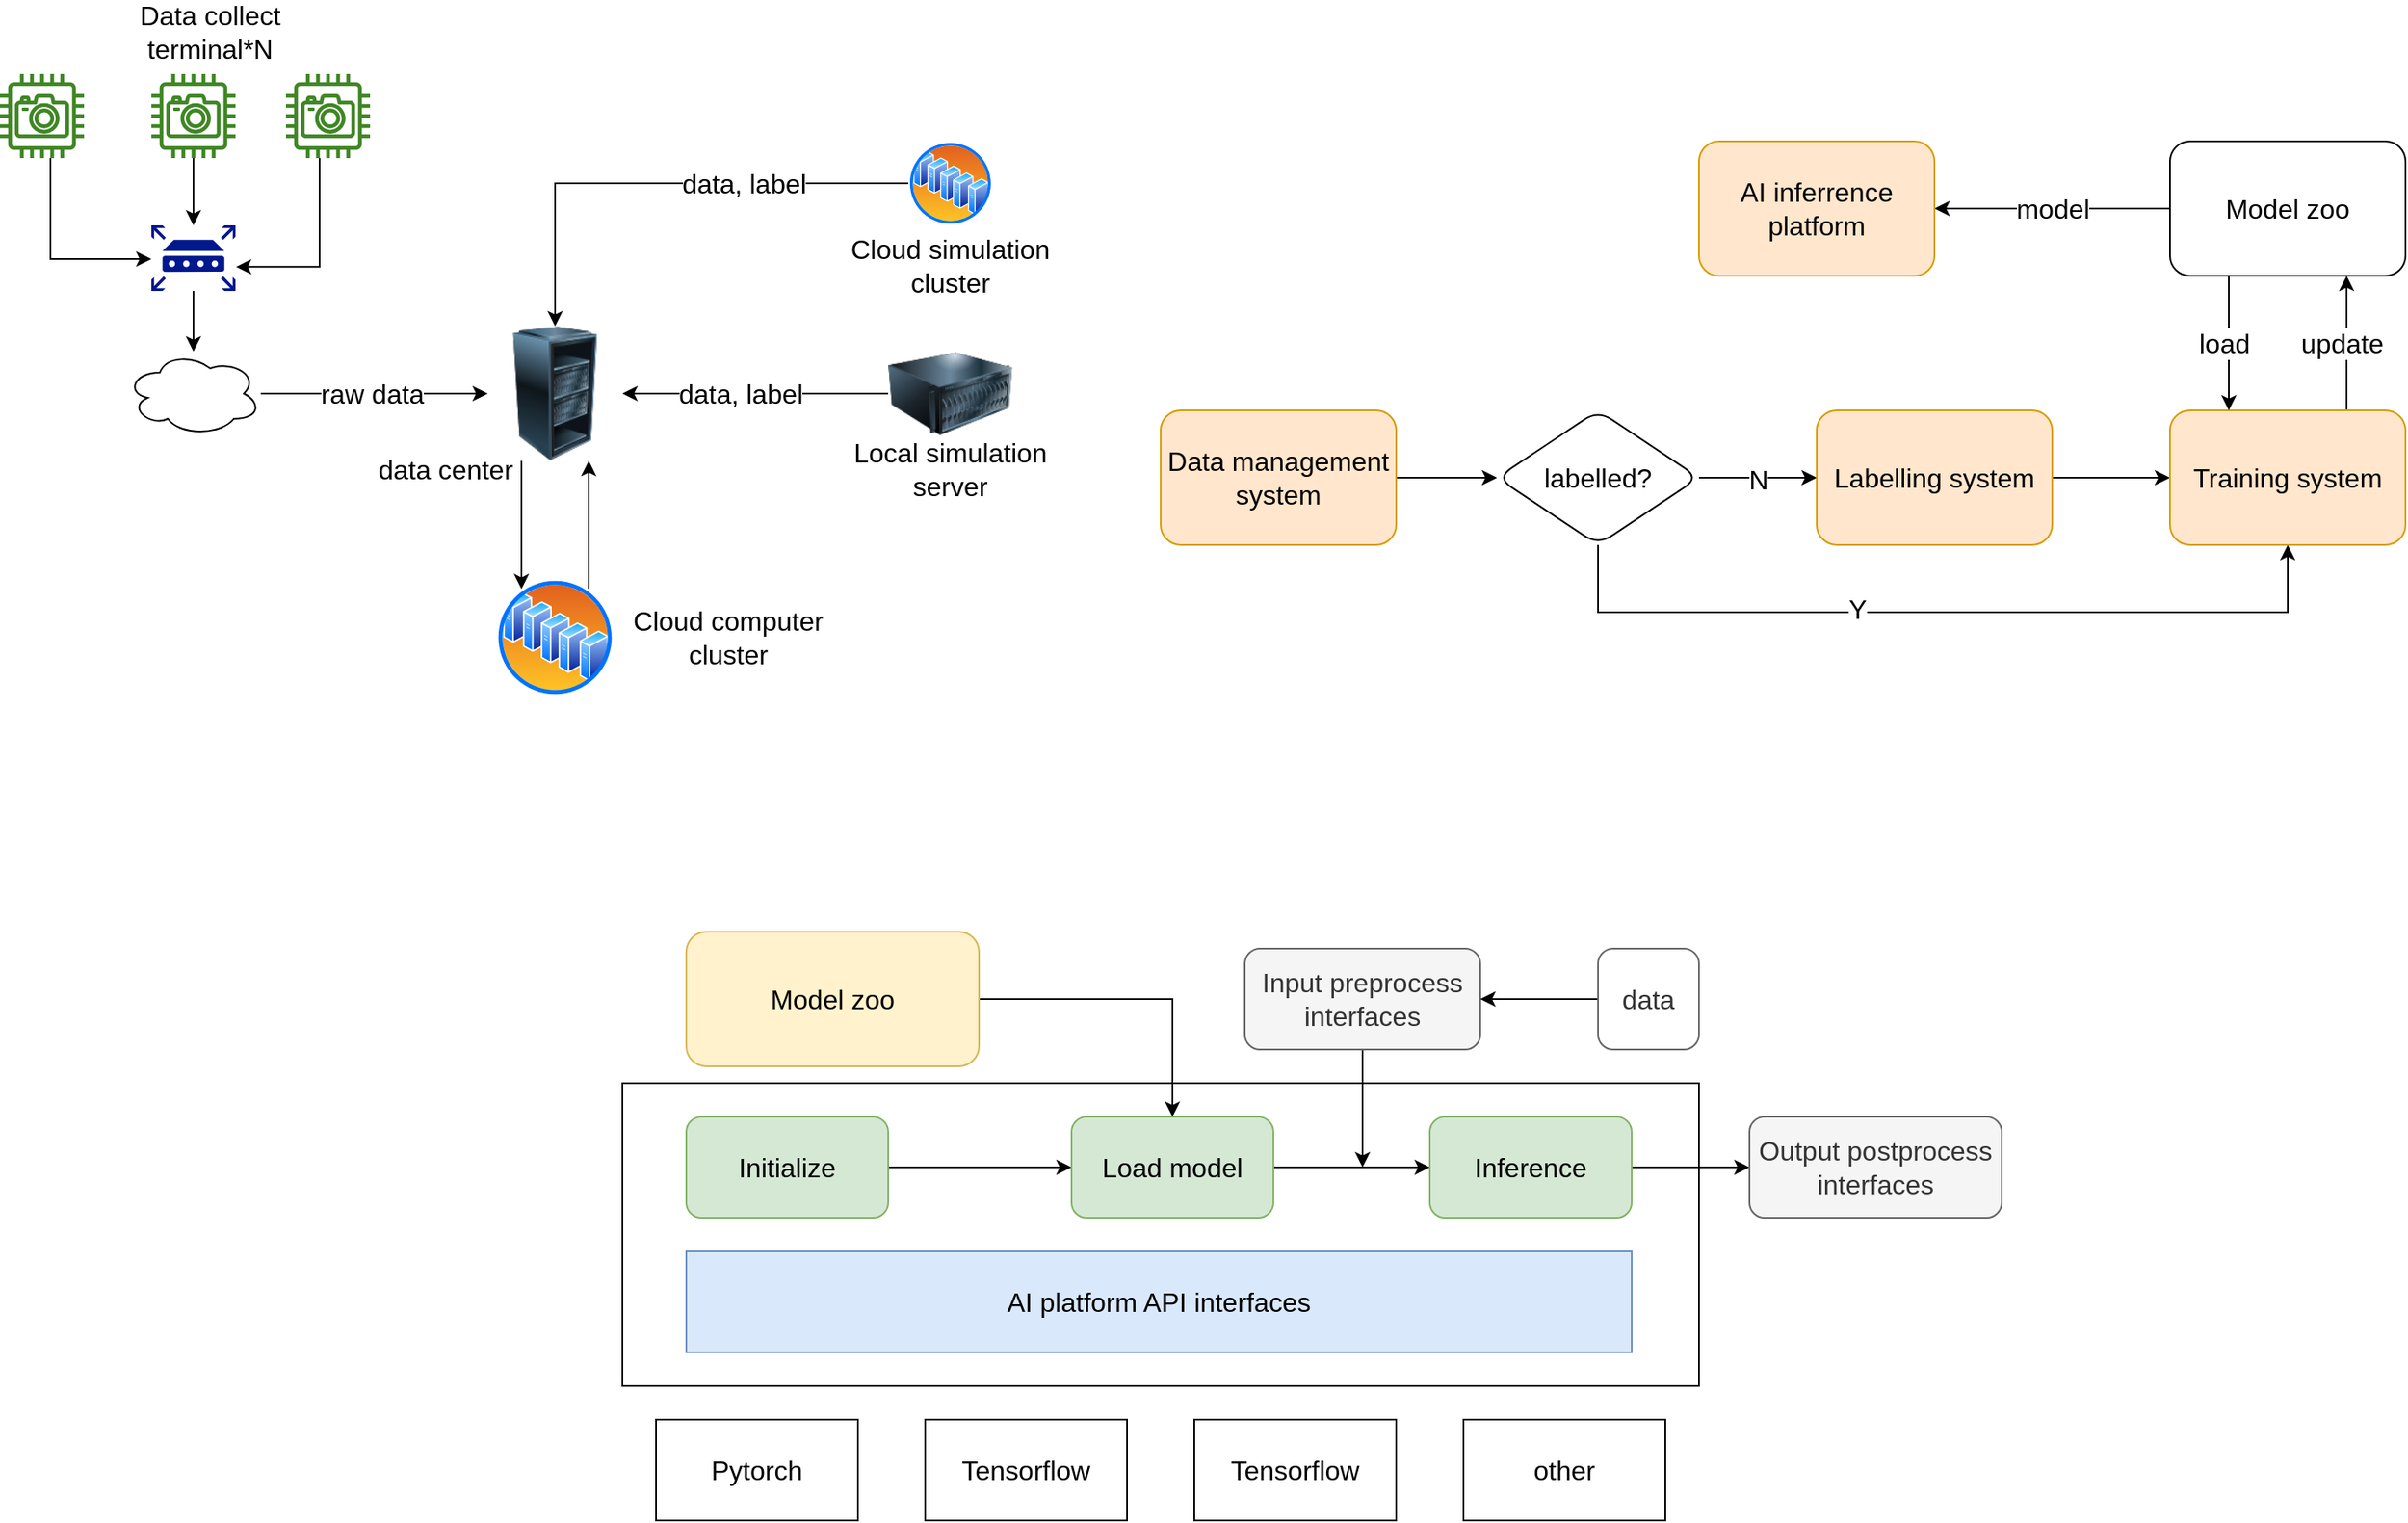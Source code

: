 <mxfile version="20.0.3" type="github">
  <diagram id="2GhCclOfNUW4dkGVQC4c" name="Page-1">
    <mxGraphModel dx="2062" dy="1154" grid="1" gridSize="10" guides="1" tooltips="1" connect="1" arrows="1" fold="1" page="1" pageScale="1" pageWidth="827" pageHeight="1169" math="0" shadow="0">
      <root>
        <mxCell id="0" />
        <mxCell id="1" parent="0" />
        <mxCell id="QJYQDKm9XZ8oWtHg4DSB-3" value="" style="edgeStyle=orthogonalEdgeStyle;rounded=0;orthogonalLoop=1;jettySize=auto;html=1;fontSize=16;" edge="1" parent="1" source="QJYQDKm9XZ8oWtHg4DSB-1" target="QJYQDKm9XZ8oWtHg4DSB-2">
          <mxGeometry relative="1" as="geometry" />
        </mxCell>
        <mxCell id="QJYQDKm9XZ8oWtHg4DSB-13" style="edgeStyle=orthogonalEdgeStyle;rounded=0;orthogonalLoop=1;jettySize=auto;html=1;entryX=0.5;entryY=1;entryDx=0;entryDy=0;fontSize=16;exitX=0.5;exitY=1;exitDx=0;exitDy=0;" edge="1" parent="1" source="QJYQDKm9XZ8oWtHg4DSB-2" target="QJYQDKm9XZ8oWtHg4DSB-6">
          <mxGeometry relative="1" as="geometry">
            <Array as="points">
              <mxPoint x="1020" y="400" />
              <mxPoint x="1430" y="400" />
            </Array>
          </mxGeometry>
        </mxCell>
        <mxCell id="QJYQDKm9XZ8oWtHg4DSB-15" value="Y" style="edgeLabel;html=1;align=center;verticalAlign=middle;resizable=0;points=[];fontSize=16;" vertex="1" connectable="0" parent="QJYQDKm9XZ8oWtHg4DSB-13">
          <mxGeometry x="-0.209" y="2" relative="1" as="geometry">
            <mxPoint as="offset" />
          </mxGeometry>
        </mxCell>
        <mxCell id="QJYQDKm9XZ8oWtHg4DSB-1" value="Data management system" style="rounded=1;whiteSpace=wrap;html=1;fontSize=16;fillColor=#ffe6cc;strokeColor=#d79b00;" vertex="1" parent="1">
          <mxGeometry x="760" y="280" width="140" height="80" as="geometry" />
        </mxCell>
        <mxCell id="QJYQDKm9XZ8oWtHg4DSB-5" value="" style="edgeStyle=orthogonalEdgeStyle;rounded=0;orthogonalLoop=1;jettySize=auto;html=1;fontSize=16;" edge="1" parent="1" source="QJYQDKm9XZ8oWtHg4DSB-2" target="QJYQDKm9XZ8oWtHg4DSB-4">
          <mxGeometry relative="1" as="geometry" />
        </mxCell>
        <mxCell id="QJYQDKm9XZ8oWtHg4DSB-14" value="N" style="edgeLabel;html=1;align=center;verticalAlign=middle;resizable=0;points=[];fontSize=16;" vertex="1" connectable="0" parent="QJYQDKm9XZ8oWtHg4DSB-5">
          <mxGeometry x="0.263" y="-3" relative="1" as="geometry">
            <mxPoint x="-9" y="-2" as="offset" />
          </mxGeometry>
        </mxCell>
        <mxCell id="QJYQDKm9XZ8oWtHg4DSB-2" value="labelled?" style="rhombus;whiteSpace=wrap;html=1;fontSize=16;rounded=1;" vertex="1" parent="1">
          <mxGeometry x="960" y="280" width="120" height="80" as="geometry" />
        </mxCell>
        <mxCell id="QJYQDKm9XZ8oWtHg4DSB-7" value="" style="edgeStyle=orthogonalEdgeStyle;rounded=0;orthogonalLoop=1;jettySize=auto;html=1;fontSize=16;" edge="1" parent="1" source="QJYQDKm9XZ8oWtHg4DSB-4" target="QJYQDKm9XZ8oWtHg4DSB-6">
          <mxGeometry relative="1" as="geometry" />
        </mxCell>
        <mxCell id="QJYQDKm9XZ8oWtHg4DSB-4" value="Labelling system" style="whiteSpace=wrap;html=1;fontSize=16;rounded=1;fillColor=#ffe6cc;strokeColor=#d79b00;" vertex="1" parent="1">
          <mxGeometry x="1150" y="280" width="140" height="80" as="geometry" />
        </mxCell>
        <mxCell id="QJYQDKm9XZ8oWtHg4DSB-10" value="" style="edgeStyle=orthogonalEdgeStyle;rounded=0;orthogonalLoop=1;jettySize=auto;html=1;fontSize=16;exitX=0.75;exitY=0;exitDx=0;exitDy=0;entryX=0.75;entryY=1;entryDx=0;entryDy=0;" edge="1" parent="1" source="QJYQDKm9XZ8oWtHg4DSB-6" target="QJYQDKm9XZ8oWtHg4DSB-8">
          <mxGeometry relative="1" as="geometry" />
        </mxCell>
        <mxCell id="QJYQDKm9XZ8oWtHg4DSB-18" value="update" style="edgeLabel;html=1;align=center;verticalAlign=middle;resizable=0;points=[];fontSize=16;" vertex="1" connectable="0" parent="QJYQDKm9XZ8oWtHg4DSB-10">
          <mxGeometry x="-0.221" y="3" relative="1" as="geometry">
            <mxPoint y="-9" as="offset" />
          </mxGeometry>
        </mxCell>
        <mxCell id="QJYQDKm9XZ8oWtHg4DSB-6" value="Training system" style="whiteSpace=wrap;html=1;fontSize=16;rounded=1;fillColor=#ffe6cc;strokeColor=#d79b00;" vertex="1" parent="1">
          <mxGeometry x="1360" y="280" width="140" height="80" as="geometry" />
        </mxCell>
        <mxCell id="QJYQDKm9XZ8oWtHg4DSB-9" value="" style="edgeStyle=orthogonalEdgeStyle;rounded=0;orthogonalLoop=1;jettySize=auto;html=1;fontSize=16;exitX=0.25;exitY=1;exitDx=0;exitDy=0;entryX=0.25;entryY=0;entryDx=0;entryDy=0;" edge="1" parent="1" source="QJYQDKm9XZ8oWtHg4DSB-8" target="QJYQDKm9XZ8oWtHg4DSB-6">
          <mxGeometry relative="1" as="geometry">
            <mxPoint x="1400" y="270" as="targetPoint" />
          </mxGeometry>
        </mxCell>
        <mxCell id="QJYQDKm9XZ8oWtHg4DSB-17" value="load" style="edgeLabel;html=1;align=center;verticalAlign=middle;resizable=0;points=[];fontSize=16;" vertex="1" connectable="0" parent="QJYQDKm9XZ8oWtHg4DSB-9">
          <mxGeometry x="0.2" y="-3" relative="1" as="geometry">
            <mxPoint y="-8" as="offset" />
          </mxGeometry>
        </mxCell>
        <mxCell id="QJYQDKm9XZ8oWtHg4DSB-12" value="" style="edgeStyle=orthogonalEdgeStyle;rounded=0;orthogonalLoop=1;jettySize=auto;html=1;fontSize=16;" edge="1" parent="1" source="QJYQDKm9XZ8oWtHg4DSB-8" target="QJYQDKm9XZ8oWtHg4DSB-11">
          <mxGeometry relative="1" as="geometry" />
        </mxCell>
        <mxCell id="QJYQDKm9XZ8oWtHg4DSB-16" value="model" style="edgeLabel;html=1;align=center;verticalAlign=middle;resizable=0;points=[];fontSize=16;" vertex="1" connectable="0" parent="QJYQDKm9XZ8oWtHg4DSB-12">
          <mxGeometry x="0.269" y="-1" relative="1" as="geometry">
            <mxPoint x="19" y="1" as="offset" />
          </mxGeometry>
        </mxCell>
        <mxCell id="QJYQDKm9XZ8oWtHg4DSB-8" value="Model zoo" style="whiteSpace=wrap;html=1;fontSize=16;rounded=1;" vertex="1" parent="1">
          <mxGeometry x="1360" y="120" width="140" height="80" as="geometry" />
        </mxCell>
        <mxCell id="QJYQDKm9XZ8oWtHg4DSB-11" value="AI inferrence platform" style="whiteSpace=wrap;html=1;fontSize=16;rounded=1;fillColor=#ffe6cc;strokeColor=#d79b00;" vertex="1" parent="1">
          <mxGeometry x="1080" y="120" width="140" height="80" as="geometry" />
        </mxCell>
        <mxCell id="QJYQDKm9XZ8oWtHg4DSB-24" style="edgeStyle=orthogonalEdgeStyle;rounded=0;orthogonalLoop=1;jettySize=auto;html=1;entryX=0;entryY=0.513;entryDx=0;entryDy=0;entryPerimeter=0;fontSize=16;" edge="1" parent="1" source="QJYQDKm9XZ8oWtHg4DSB-19" target="QJYQDKm9XZ8oWtHg4DSB-23">
          <mxGeometry relative="1" as="geometry">
            <Array as="points">
              <mxPoint x="100" y="190" />
            </Array>
          </mxGeometry>
        </mxCell>
        <mxCell id="QJYQDKm9XZ8oWtHg4DSB-19" value="" style="sketch=0;outlineConnect=0;fontColor=#232F3E;gradientColor=none;fillColor=#3F8624;strokeColor=none;dashed=0;verticalLabelPosition=bottom;verticalAlign=top;align=center;html=1;fontSize=12;fontStyle=0;aspect=fixed;pointerEvents=1;shape=mxgraph.aws4.camera;" vertex="1" parent="1">
          <mxGeometry x="70" y="80" width="50" height="50" as="geometry" />
        </mxCell>
        <mxCell id="QJYQDKm9XZ8oWtHg4DSB-25" value="" style="edgeStyle=orthogonalEdgeStyle;rounded=0;orthogonalLoop=1;jettySize=auto;html=1;fontSize=16;" edge="1" parent="1" source="QJYQDKm9XZ8oWtHg4DSB-20" target="QJYQDKm9XZ8oWtHg4DSB-23">
          <mxGeometry relative="1" as="geometry" />
        </mxCell>
        <mxCell id="QJYQDKm9XZ8oWtHg4DSB-20" value="" style="sketch=0;outlineConnect=0;fontColor=#232F3E;gradientColor=none;fillColor=#3F8624;strokeColor=none;dashed=0;verticalLabelPosition=bottom;verticalAlign=top;align=center;html=1;fontSize=12;fontStyle=0;aspect=fixed;pointerEvents=1;shape=mxgraph.aws4.camera;" vertex="1" parent="1">
          <mxGeometry x="160" y="80" width="50" height="50" as="geometry" />
        </mxCell>
        <mxCell id="QJYQDKm9XZ8oWtHg4DSB-26" style="edgeStyle=orthogonalEdgeStyle;rounded=0;orthogonalLoop=1;jettySize=auto;html=1;entryX=1.007;entryY=0.632;entryDx=0;entryDy=0;entryPerimeter=0;fontSize=16;" edge="1" parent="1" source="QJYQDKm9XZ8oWtHg4DSB-21" target="QJYQDKm9XZ8oWtHg4DSB-23">
          <mxGeometry relative="1" as="geometry">
            <Array as="points">
              <mxPoint x="260" y="195" />
            </Array>
          </mxGeometry>
        </mxCell>
        <mxCell id="QJYQDKm9XZ8oWtHg4DSB-21" value="" style="sketch=0;outlineConnect=0;fontColor=#232F3E;gradientColor=none;fillColor=#3F8624;strokeColor=none;dashed=0;verticalLabelPosition=bottom;verticalAlign=top;align=center;html=1;fontSize=12;fontStyle=0;aspect=fixed;pointerEvents=1;shape=mxgraph.aws4.camera;" vertex="1" parent="1">
          <mxGeometry x="240" y="80" width="50" height="50" as="geometry" />
        </mxCell>
        <mxCell id="QJYQDKm9XZ8oWtHg4DSB-22" value="Data collect terminal*N" style="text;html=1;strokeColor=none;fillColor=none;align=center;verticalAlign=middle;whiteSpace=wrap;rounded=0;fontSize=16;" vertex="1" parent="1">
          <mxGeometry x="130" y="40" width="130" height="30" as="geometry" />
        </mxCell>
        <mxCell id="QJYQDKm9XZ8oWtHg4DSB-28" style="edgeStyle=orthogonalEdgeStyle;rounded=0;orthogonalLoop=1;jettySize=auto;html=1;entryX=0;entryY=0.5;entryDx=0;entryDy=0;fontSize=16;startArrow=none;" edge="1" parent="1" source="QJYQDKm9XZ8oWtHg4DSB-29" target="QJYQDKm9XZ8oWtHg4DSB-27">
          <mxGeometry relative="1" as="geometry">
            <Array as="points">
              <mxPoint x="185" y="270" />
            </Array>
          </mxGeometry>
        </mxCell>
        <mxCell id="QJYQDKm9XZ8oWtHg4DSB-35" value="raw data" style="edgeLabel;html=1;align=center;verticalAlign=middle;resizable=0;points=[];fontSize=16;" vertex="1" connectable="0" parent="QJYQDKm9XZ8oWtHg4DSB-28">
          <mxGeometry x="-0.217" y="-1" relative="1" as="geometry">
            <mxPoint x="13" y="-1" as="offset" />
          </mxGeometry>
        </mxCell>
        <mxCell id="QJYQDKm9XZ8oWtHg4DSB-31" value="" style="edgeStyle=orthogonalEdgeStyle;rounded=0;orthogonalLoop=1;jettySize=auto;html=1;fontSize=16;" edge="1" parent="1" source="QJYQDKm9XZ8oWtHg4DSB-23" target="QJYQDKm9XZ8oWtHg4DSB-29">
          <mxGeometry relative="1" as="geometry" />
        </mxCell>
        <mxCell id="QJYQDKm9XZ8oWtHg4DSB-23" value="" style="sketch=0;aspect=fixed;pointerEvents=1;shadow=0;dashed=0;html=1;strokeColor=none;labelPosition=center;verticalLabelPosition=bottom;verticalAlign=top;align=center;fillColor=#00188D;shape=mxgraph.mscae.enterprise.router;fontSize=16;" vertex="1" parent="1">
          <mxGeometry x="160" y="170" width="50" height="39" as="geometry" />
        </mxCell>
        <mxCell id="QJYQDKm9XZ8oWtHg4DSB-43" style="edgeStyle=orthogonalEdgeStyle;rounded=0;orthogonalLoop=1;jettySize=auto;html=1;fontSize=16;exitX=0.25;exitY=1;exitDx=0;exitDy=0;" edge="1" parent="1" source="QJYQDKm9XZ8oWtHg4DSB-27" target="QJYQDKm9XZ8oWtHg4DSB-42">
          <mxGeometry relative="1" as="geometry">
            <Array as="points">
              <mxPoint x="380" y="370" />
              <mxPoint x="380" y="370" />
            </Array>
          </mxGeometry>
        </mxCell>
        <mxCell id="QJYQDKm9XZ8oWtHg4DSB-27" value="" style="image;html=1;image=img/lib/clip_art/computers/Server_Rack_Partial_128x128.png;fontSize=16;" vertex="1" parent="1">
          <mxGeometry x="360" y="230" width="80" height="80" as="geometry" />
        </mxCell>
        <mxCell id="QJYQDKm9XZ8oWtHg4DSB-29" value="" style="ellipse;shape=cloud;whiteSpace=wrap;html=1;fontSize=16;" vertex="1" parent="1">
          <mxGeometry x="145" y="245" width="80" height="50" as="geometry" />
        </mxCell>
        <mxCell id="QJYQDKm9XZ8oWtHg4DSB-34" style="edgeStyle=orthogonalEdgeStyle;rounded=0;orthogonalLoop=1;jettySize=auto;html=1;fontSize=16;" edge="1" parent="1" source="QJYQDKm9XZ8oWtHg4DSB-32" target="QJYQDKm9XZ8oWtHg4DSB-27">
          <mxGeometry relative="1" as="geometry" />
        </mxCell>
        <mxCell id="QJYQDKm9XZ8oWtHg4DSB-36" value="data, label" style="edgeLabel;html=1;align=center;verticalAlign=middle;resizable=0;points=[];fontSize=16;" vertex="1" connectable="0" parent="QJYQDKm9XZ8oWtHg4DSB-34">
          <mxGeometry x="0.205" y="2" relative="1" as="geometry">
            <mxPoint x="7" y="-2" as="offset" />
          </mxGeometry>
        </mxCell>
        <mxCell id="QJYQDKm9XZ8oWtHg4DSB-32" value="" style="image;html=1;image=img/lib/clip_art/computers/Server_128x128.png;fontSize=16;" vertex="1" parent="1">
          <mxGeometry x="598" y="240" width="74" height="60" as="geometry" />
        </mxCell>
        <mxCell id="QJYQDKm9XZ8oWtHg4DSB-33" value="Local simulation server" style="text;html=1;strokeColor=none;fillColor=none;align=center;verticalAlign=middle;whiteSpace=wrap;rounded=0;fontSize=16;" vertex="1" parent="1">
          <mxGeometry x="570" y="300" width="130" height="30" as="geometry" />
        </mxCell>
        <mxCell id="QJYQDKm9XZ8oWtHg4DSB-39" style="edgeStyle=orthogonalEdgeStyle;rounded=0;orthogonalLoop=1;jettySize=auto;html=1;entryX=0.5;entryY=0;entryDx=0;entryDy=0;fontSize=16;" edge="1" parent="1" source="QJYQDKm9XZ8oWtHg4DSB-37" target="QJYQDKm9XZ8oWtHg4DSB-27">
          <mxGeometry relative="1" as="geometry" />
        </mxCell>
        <mxCell id="QJYQDKm9XZ8oWtHg4DSB-40" value="&lt;span style=&quot;color: rgba(0, 0, 0, 0); font-family: monospace; font-size: 0px; text-align: start; background-color: rgb(248, 249, 250);&quot;&gt;%3CmxGraphModel%3E%3Croot%3E%3CmxCell%20id%3D%220%22%2F%3E%3CmxCell%20id%3D%221%22%20parent%3D%220%22%2F%3E%3CmxCell%20id%3D%222%22%20value%3D%22data%2C%20label%22%20style%3D%22edgeLabel%3Bhtml%3D1%3Balign%3Dcenter%3BverticalAlign%3Dmiddle%3Bresizable%3D0%3Bpoints%3D%5B%5D%3BfontSize%3D16%3B%22%20vertex%3D%221%22%20connectable%3D%220%22%20parent%3D%221%22%3E%3CmxGeometry%20x%3D%22510%22%20y%3D%22270%22%20as%3D%22geometry%22%2F%3E%3C%2FmxCell%3E%3C%2Froot%3E%3C%2FmxGraphModel%3Edatadda&amp;nbsp;&lt;/span&gt;" style="edgeLabel;html=1;align=center;verticalAlign=middle;resizable=0;points=[];fontSize=16;" vertex="1" connectable="0" parent="QJYQDKm9XZ8oWtHg4DSB-39">
          <mxGeometry x="-0.183" y="-2" relative="1" as="geometry">
            <mxPoint as="offset" />
          </mxGeometry>
        </mxCell>
        <mxCell id="QJYQDKm9XZ8oWtHg4DSB-41" value="data, label" style="edgeLabel;html=1;align=center;verticalAlign=middle;resizable=0;points=[];fontSize=16;" vertex="1" connectable="0" parent="QJYQDKm9XZ8oWtHg4DSB-39">
          <mxGeometry x="-0.11" y="-2" relative="1" as="geometry">
            <mxPoint x="33" y="2" as="offset" />
          </mxGeometry>
        </mxCell>
        <mxCell id="QJYQDKm9XZ8oWtHg4DSB-37" value="" style="aspect=fixed;perimeter=ellipsePerimeter;html=1;align=center;shadow=0;dashed=0;spacingTop=3;image;image=img/lib/active_directory/server_farm.svg;fontSize=16;" vertex="1" parent="1">
          <mxGeometry x="610" y="120" width="50" height="50" as="geometry" />
        </mxCell>
        <mxCell id="QJYQDKm9XZ8oWtHg4DSB-38" value="Cloud simulation cluster" style="text;html=1;strokeColor=none;fillColor=none;align=center;verticalAlign=middle;whiteSpace=wrap;rounded=0;fontSize=16;" vertex="1" parent="1">
          <mxGeometry x="570" y="179" width="130" height="30" as="geometry" />
        </mxCell>
        <mxCell id="QJYQDKm9XZ8oWtHg4DSB-44" style="edgeStyle=orthogonalEdgeStyle;rounded=0;orthogonalLoop=1;jettySize=auto;html=1;entryX=0.75;entryY=1;entryDx=0;entryDy=0;fontSize=16;" edge="1" parent="1" source="QJYQDKm9XZ8oWtHg4DSB-42" target="QJYQDKm9XZ8oWtHg4DSB-27">
          <mxGeometry relative="1" as="geometry">
            <Array as="points">
              <mxPoint x="420" y="370" />
              <mxPoint x="420" y="370" />
            </Array>
          </mxGeometry>
        </mxCell>
        <mxCell id="QJYQDKm9XZ8oWtHg4DSB-42" value="" style="aspect=fixed;perimeter=ellipsePerimeter;html=1;align=center;shadow=0;dashed=0;spacingTop=3;image;image=img/lib/active_directory/server_farm.svg;fontSize=16;" vertex="1" parent="1">
          <mxGeometry x="365" y="380" width="70" height="70" as="geometry" />
        </mxCell>
        <mxCell id="QJYQDKm9XZ8oWtHg4DSB-45" value="Cloud computer cluster" style="text;html=1;strokeColor=none;fillColor=none;align=center;verticalAlign=middle;whiteSpace=wrap;rounded=0;fontSize=16;" vertex="1" parent="1">
          <mxGeometry x="438" y="400" width="130" height="30" as="geometry" />
        </mxCell>
        <mxCell id="QJYQDKm9XZ8oWtHg4DSB-46" value="data center" style="text;html=1;strokeColor=none;fillColor=none;align=center;verticalAlign=middle;whiteSpace=wrap;rounded=0;fontSize=16;" vertex="1" parent="1">
          <mxGeometry x="270" y="300" width="130" height="30" as="geometry" />
        </mxCell>
        <mxCell id="QJYQDKm9XZ8oWtHg4DSB-47" value="" style="rounded=0;whiteSpace=wrap;html=1;fontSize=16;fillColor=none;" vertex="1" parent="1">
          <mxGeometry x="440" y="680" width="640" height="180" as="geometry" />
        </mxCell>
        <mxCell id="QJYQDKm9XZ8oWtHg4DSB-48" value="AI platform API interfaces" style="rounded=0;whiteSpace=wrap;html=1;fontSize=16;fillColor=#dae8fc;strokeColor=#6c8ebf;" vertex="1" parent="1">
          <mxGeometry x="478" y="780" width="562" height="60" as="geometry" />
        </mxCell>
        <mxCell id="QJYQDKm9XZ8oWtHg4DSB-51" value="" style="edgeStyle=orthogonalEdgeStyle;rounded=0;orthogonalLoop=1;jettySize=auto;html=1;fontSize=16;" edge="1" parent="1" source="QJYQDKm9XZ8oWtHg4DSB-49" target="QJYQDKm9XZ8oWtHg4DSB-50">
          <mxGeometry relative="1" as="geometry" />
        </mxCell>
        <mxCell id="QJYQDKm9XZ8oWtHg4DSB-49" value="Initialize" style="rounded=1;whiteSpace=wrap;html=1;fontSize=16;fillColor=#d5e8d4;strokeColor=#82b366;" vertex="1" parent="1">
          <mxGeometry x="478" y="700" width="120" height="60" as="geometry" />
        </mxCell>
        <mxCell id="QJYQDKm9XZ8oWtHg4DSB-53" value="" style="edgeStyle=orthogonalEdgeStyle;rounded=0;orthogonalLoop=1;jettySize=auto;html=1;fontSize=16;" edge="1" parent="1" source="QJYQDKm9XZ8oWtHg4DSB-50" target="QJYQDKm9XZ8oWtHg4DSB-52">
          <mxGeometry relative="1" as="geometry" />
        </mxCell>
        <mxCell id="QJYQDKm9XZ8oWtHg4DSB-50" value="Load model" style="rounded=1;whiteSpace=wrap;html=1;fontSize=16;fillColor=#d5e8d4;strokeColor=#82b366;" vertex="1" parent="1">
          <mxGeometry x="707" y="700" width="120" height="60" as="geometry" />
        </mxCell>
        <mxCell id="QJYQDKm9XZ8oWtHg4DSB-67" value="" style="edgeStyle=orthogonalEdgeStyle;rounded=0;orthogonalLoop=1;jettySize=auto;html=1;fontSize=16;" edge="1" parent="1" source="QJYQDKm9XZ8oWtHg4DSB-52" target="QJYQDKm9XZ8oWtHg4DSB-66">
          <mxGeometry relative="1" as="geometry" />
        </mxCell>
        <mxCell id="QJYQDKm9XZ8oWtHg4DSB-52" value="Inference" style="rounded=1;whiteSpace=wrap;html=1;fontSize=16;fillColor=#d5e8d4;strokeColor=#82b366;" vertex="1" parent="1">
          <mxGeometry x="920" y="700" width="120" height="60" as="geometry" />
        </mxCell>
        <mxCell id="QJYQDKm9XZ8oWtHg4DSB-55" value="" style="edgeStyle=orthogonalEdgeStyle;rounded=0;orthogonalLoop=1;jettySize=auto;html=1;fontSize=16;" edge="1" parent="1" source="QJYQDKm9XZ8oWtHg4DSB-54" target="QJYQDKm9XZ8oWtHg4DSB-50">
          <mxGeometry relative="1" as="geometry" />
        </mxCell>
        <mxCell id="QJYQDKm9XZ8oWtHg4DSB-54" value="Model zoo" style="rounded=1;whiteSpace=wrap;html=1;fontSize=16;fillColor=#fff2cc;strokeColor=#d6b656;" vertex="1" parent="1">
          <mxGeometry x="478" y="590" width="174" height="80" as="geometry" />
        </mxCell>
        <mxCell id="QJYQDKm9XZ8oWtHg4DSB-56" value="Pytorch" style="rounded=0;whiteSpace=wrap;html=1;fontSize=16;fillColor=none;" vertex="1" parent="1">
          <mxGeometry x="460" y="880" width="120" height="60" as="geometry" />
        </mxCell>
        <mxCell id="QJYQDKm9XZ8oWtHg4DSB-57" value="Tensorflow" style="rounded=0;whiteSpace=wrap;html=1;fontSize=16;fillColor=none;" vertex="1" parent="1">
          <mxGeometry x="620" y="880" width="120" height="60" as="geometry" />
        </mxCell>
        <mxCell id="QJYQDKm9XZ8oWtHg4DSB-58" value="Tensorflow" style="rounded=0;whiteSpace=wrap;html=1;fontSize=16;fillColor=none;" vertex="1" parent="1">
          <mxGeometry x="780" y="880" width="120" height="60" as="geometry" />
        </mxCell>
        <mxCell id="QJYQDKm9XZ8oWtHg4DSB-59" value="other" style="rounded=0;whiteSpace=wrap;html=1;fontSize=16;fillColor=none;" vertex="1" parent="1">
          <mxGeometry x="940" y="880" width="120" height="60" as="geometry" />
        </mxCell>
        <mxCell id="QJYQDKm9XZ8oWtHg4DSB-65" style="edgeStyle=orthogonalEdgeStyle;rounded=0;orthogonalLoop=1;jettySize=auto;html=1;fontSize=16;" edge="1" parent="1" source="QJYQDKm9XZ8oWtHg4DSB-61">
          <mxGeometry relative="1" as="geometry">
            <mxPoint x="880" y="730" as="targetPoint" />
          </mxGeometry>
        </mxCell>
        <mxCell id="QJYQDKm9XZ8oWtHg4DSB-61" value="Input preprocess interfaces" style="rounded=1;whiteSpace=wrap;html=1;fontSize=16;fillColor=#f5f5f5;fontColor=#333333;strokeColor=#666666;" vertex="1" parent="1">
          <mxGeometry x="810" y="600" width="140" height="60" as="geometry" />
        </mxCell>
        <mxCell id="QJYQDKm9XZ8oWtHg4DSB-63" value="" style="edgeStyle=orthogonalEdgeStyle;rounded=0;orthogonalLoop=1;jettySize=auto;html=1;fontSize=16;" edge="1" parent="1" source="QJYQDKm9XZ8oWtHg4DSB-62" target="QJYQDKm9XZ8oWtHg4DSB-61">
          <mxGeometry relative="1" as="geometry" />
        </mxCell>
        <mxCell id="QJYQDKm9XZ8oWtHg4DSB-62" value="data" style="rounded=1;whiteSpace=wrap;html=1;fontSize=16;fillColor=none;fontColor=#333333;strokeColor=#666666;" vertex="1" parent="1">
          <mxGeometry x="1020" y="600" width="60" height="60" as="geometry" />
        </mxCell>
        <mxCell id="QJYQDKm9XZ8oWtHg4DSB-66" value="Output postprocess interfaces" style="rounded=1;whiteSpace=wrap;html=1;fontSize=16;fillColor=#f5f5f5;fontColor=#333333;strokeColor=#666666;" vertex="1" parent="1">
          <mxGeometry x="1110" y="700" width="150" height="60" as="geometry" />
        </mxCell>
      </root>
    </mxGraphModel>
  </diagram>
</mxfile>
